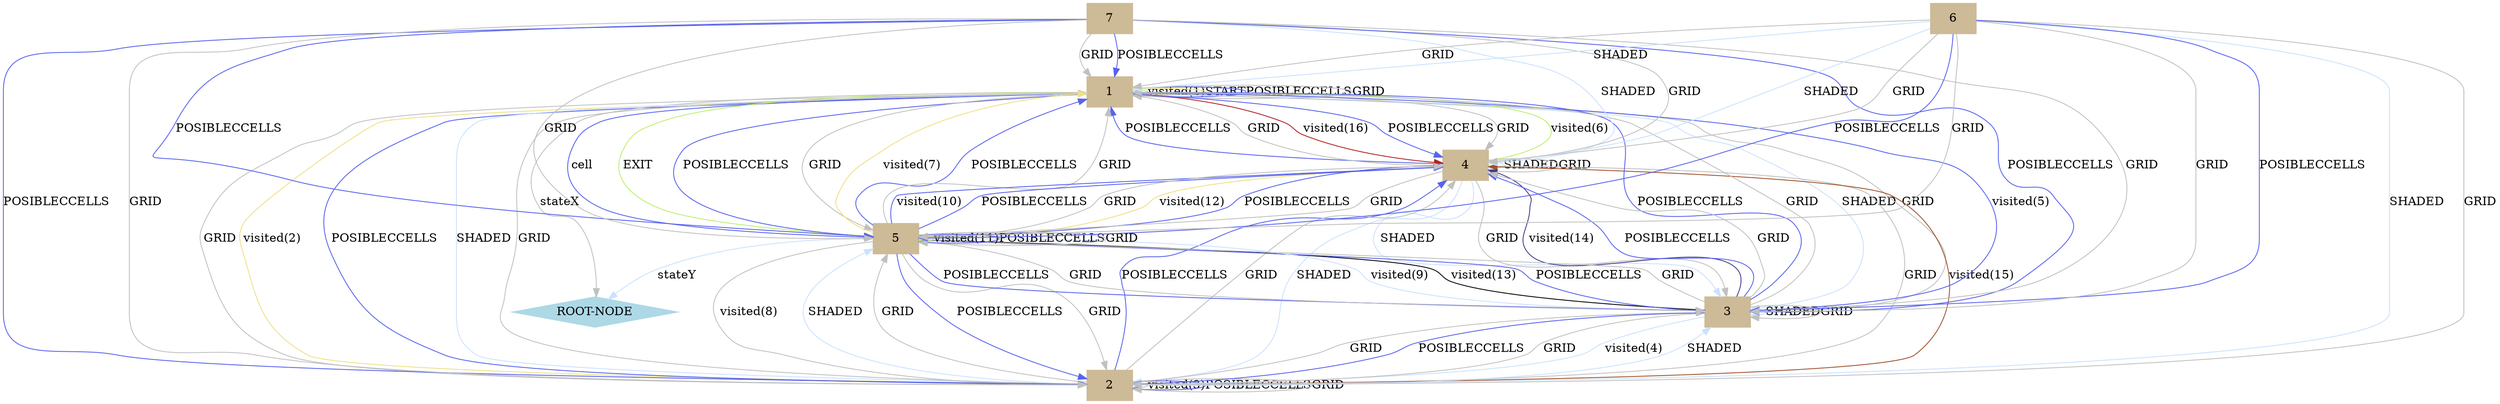 digraph state {
 graph [fontsize=12]
rankdir=TB;
"1" -> "4" [label = "visited(16)", color = "firebrick"];
"2" -> "4" [label = "visited(15)", color = "sienna"];
"3" -> "4" [label = "visited(14)", color = "SlateBlue4"];
"3" -> "5" [label = "visited(13)", color = "black"];
"4" -> "5" [label = "visited(12)", color = "#efdf84"];
"5" -> "5" [label = "visited(11)", color = "#bdef6b"];
"5" -> "4" [label = "visited(10)", color = "#5863ee"];
"5" -> "3" [label = "visited(9)", color = "LightSteelBlue1"];
"5" -> "2" [label = "visited(8)", color = "gray"];
"5" -> "1" [label = "visited(7)", color = "#efdf84"];
"4" -> "1" [label = "visited(6)", color = "#bdef6b"];
"3" -> "1" [label = "visited(5)", color = "#5863ee"];
"3" -> "2" [label = "visited(4)", color = "LightSteelBlue1"];
"2" -> "2" [label = "visited(3)", color = "gray"];
"1" -> "2" [label = "visited(2)", color = "#efdf84"];
"1" -> "1" [label = "visited(1)", color = "#bdef6b"];
"1" -> "5" [label = "cell", color = "#5863ee"];
"5" -> "ROOT-NODE" [label = "stateY", color = "LightSteelBlue1"];
"1" -> "ROOT-NODE" [label = "stateX", color = "gray"];
"1" -> "1" [label = "START", color = "#efdf84"];
"1" -> "5" [label = "EXIT", color = "#bdef6b"];
"7" -> "5" [label = "POSIBLECCELLS", color = "#5863ee"];
"7" -> "3" [label = "POSIBLECCELLS", color = "#5863ee"];
"7" -> "2" [label = "POSIBLECCELLS", color = "#5863ee"];
"7" -> "1" [label = "POSIBLECCELLS", color = "#5863ee"];
"6" -> "5" [label = "POSIBLECCELLS", color = "#5863ee"];
"6" -> "3" [label = "POSIBLECCELLS", color = "#5863ee"];
"5" -> "5" [label = "POSIBLECCELLS", color = "#5863ee"];
"5" -> "4" [label = "POSIBLECCELLS", color = "#5863ee"];
"5" -> "3" [label = "POSIBLECCELLS", color = "#5863ee"];
"5" -> "2" [label = "POSIBLECCELLS", color = "#5863ee"];
"5" -> "1" [label = "POSIBLECCELLS", color = "#5863ee"];
"4" -> "5" [label = "POSIBLECCELLS", color = "#5863ee"];
"4" -> "1" [label = "POSIBLECCELLS", color = "#5863ee"];
"3" -> "5" [label = "POSIBLECCELLS", color = "#5863ee"];
"3" -> "4" [label = "POSIBLECCELLS", color = "#5863ee"];
"3" -> "2" [label = "POSIBLECCELLS", color = "#5863ee"];
"3" -> "1" [label = "POSIBLECCELLS", color = "#5863ee"];
"2" -> "4" [label = "POSIBLECCELLS", color = "#5863ee"];
"2" -> "2" [label = "POSIBLECCELLS", color = "#5863ee"];
"1" -> "5" [label = "POSIBLECCELLS", color = "#5863ee"];
"1" -> "4" [label = "POSIBLECCELLS", color = "#5863ee"];
"1" -> "2" [label = "POSIBLECCELLS", color = "#5863ee"];
"1" -> "1" [label = "POSIBLECCELLS", color = "#5863ee"];
"7" -> "4" [label = "SHADED", color = "LightSteelBlue1"];
"6" -> "4" [label = "SHADED", color = "LightSteelBlue1"];
"6" -> "2" [label = "SHADED", color = "LightSteelBlue1"];
"6" -> "1" [label = "SHADED", color = "LightSteelBlue1"];
"4" -> "4" [label = "SHADED", color = "LightSteelBlue1"];
"4" -> "3" [label = "SHADED", color = "LightSteelBlue1"];
"4" -> "2" [label = "SHADED", color = "LightSteelBlue1"];
"3" -> "3" [label = "SHADED", color = "LightSteelBlue1"];
"2" -> "5" [label = "SHADED", color = "LightSteelBlue1"];
"2" -> "3" [label = "SHADED", color = "LightSteelBlue1"];
"2" -> "1" [label = "SHADED", color = "LightSteelBlue1"];
"1" -> "3" [label = "SHADED", color = "LightSteelBlue1"];
"7" -> "5" [label = "GRID", color = "gray"];
"7" -> "4" [label = "GRID", color = "gray"];
"7" -> "3" [label = "GRID", color = "gray"];
"7" -> "2" [label = "GRID", color = "gray"];
"7" -> "1" [label = "GRID", color = "gray"];
"6" -> "5" [label = "GRID", color = "gray"];
"6" -> "4" [label = "GRID", color = "gray"];
"6" -> "3" [label = "GRID", color = "gray"];
"6" -> "2" [label = "GRID", color = "gray"];
"6" -> "1" [label = "GRID", color = "gray"];
"5" -> "5" [label = "GRID", color = "gray"];
"5" -> "4" [label = "GRID", color = "gray"];
"5" -> "3" [label = "GRID", color = "gray"];
"5" -> "2" [label = "GRID", color = "gray"];
"5" -> "1" [label = "GRID", color = "gray"];
"4" -> "5" [label = "GRID", color = "gray"];
"4" -> "4" [label = "GRID", color = "gray"];
"4" -> "3" [label = "GRID", color = "gray"];
"4" -> "2" [label = "GRID", color = "gray"];
"4" -> "1" [label = "GRID", color = "gray"];
"3" -> "5" [label = "GRID", color = "gray"];
"3" -> "4" [label = "GRID", color = "gray"];
"3" -> "3" [label = "GRID", color = "gray"];
"3" -> "2" [label = "GRID", color = "gray"];
"3" -> "1" [label = "GRID", color = "gray"];
"2" -> "5" [label = "GRID", color = "gray"];
"2" -> "4" [label = "GRID", color = "gray"];
"2" -> "3" [label = "GRID", color = "gray"];
"2" -> "2" [label = "GRID", color = "gray"];
"2" -> "1" [label = "GRID", color = "gray"];
"1" -> "5" [label = "GRID", color = "gray"];
"1" -> "4" [label = "GRID", color = "gray"];
"1" -> "3" [label = "GRID", color = "gray"];
"1" -> "2" [label = "GRID", color = "gray"];
"1" -> "1" [label = "GRID", color = "gray"];
"1" [color = "wheat3", style = "filled, solid", shape = "box"]
"4" [color = "wheat3", style = "filled, solid", shape = "box"]
"2" [color = "wheat3", style = "filled, solid", shape = "box"]
"3" [color = "wheat3", style = "filled, solid", shape = "box"]
"5" [color = "wheat3", style = "filled, solid", shape = "box"]
"ROOT-NODE" [color = "lightblue", style = "filled, solid", shape = "diamond"]
"7" [color = "wheat3", style = "filled, solid", shape = "box"]
"6" [color = "wheat3", style = "filled, solid", shape = "box"]
subgraph "cluster_TOAST_MESSAGE" {node [style=filled,color=white]; label="TOAST_MESSAGE"; style=filled;color=lightgrey; }
subgraph "cluster_ANSWERS" {node [style=filled,color=white]; label="ANSWERS"; style=filled;color=lightgrey; }
}